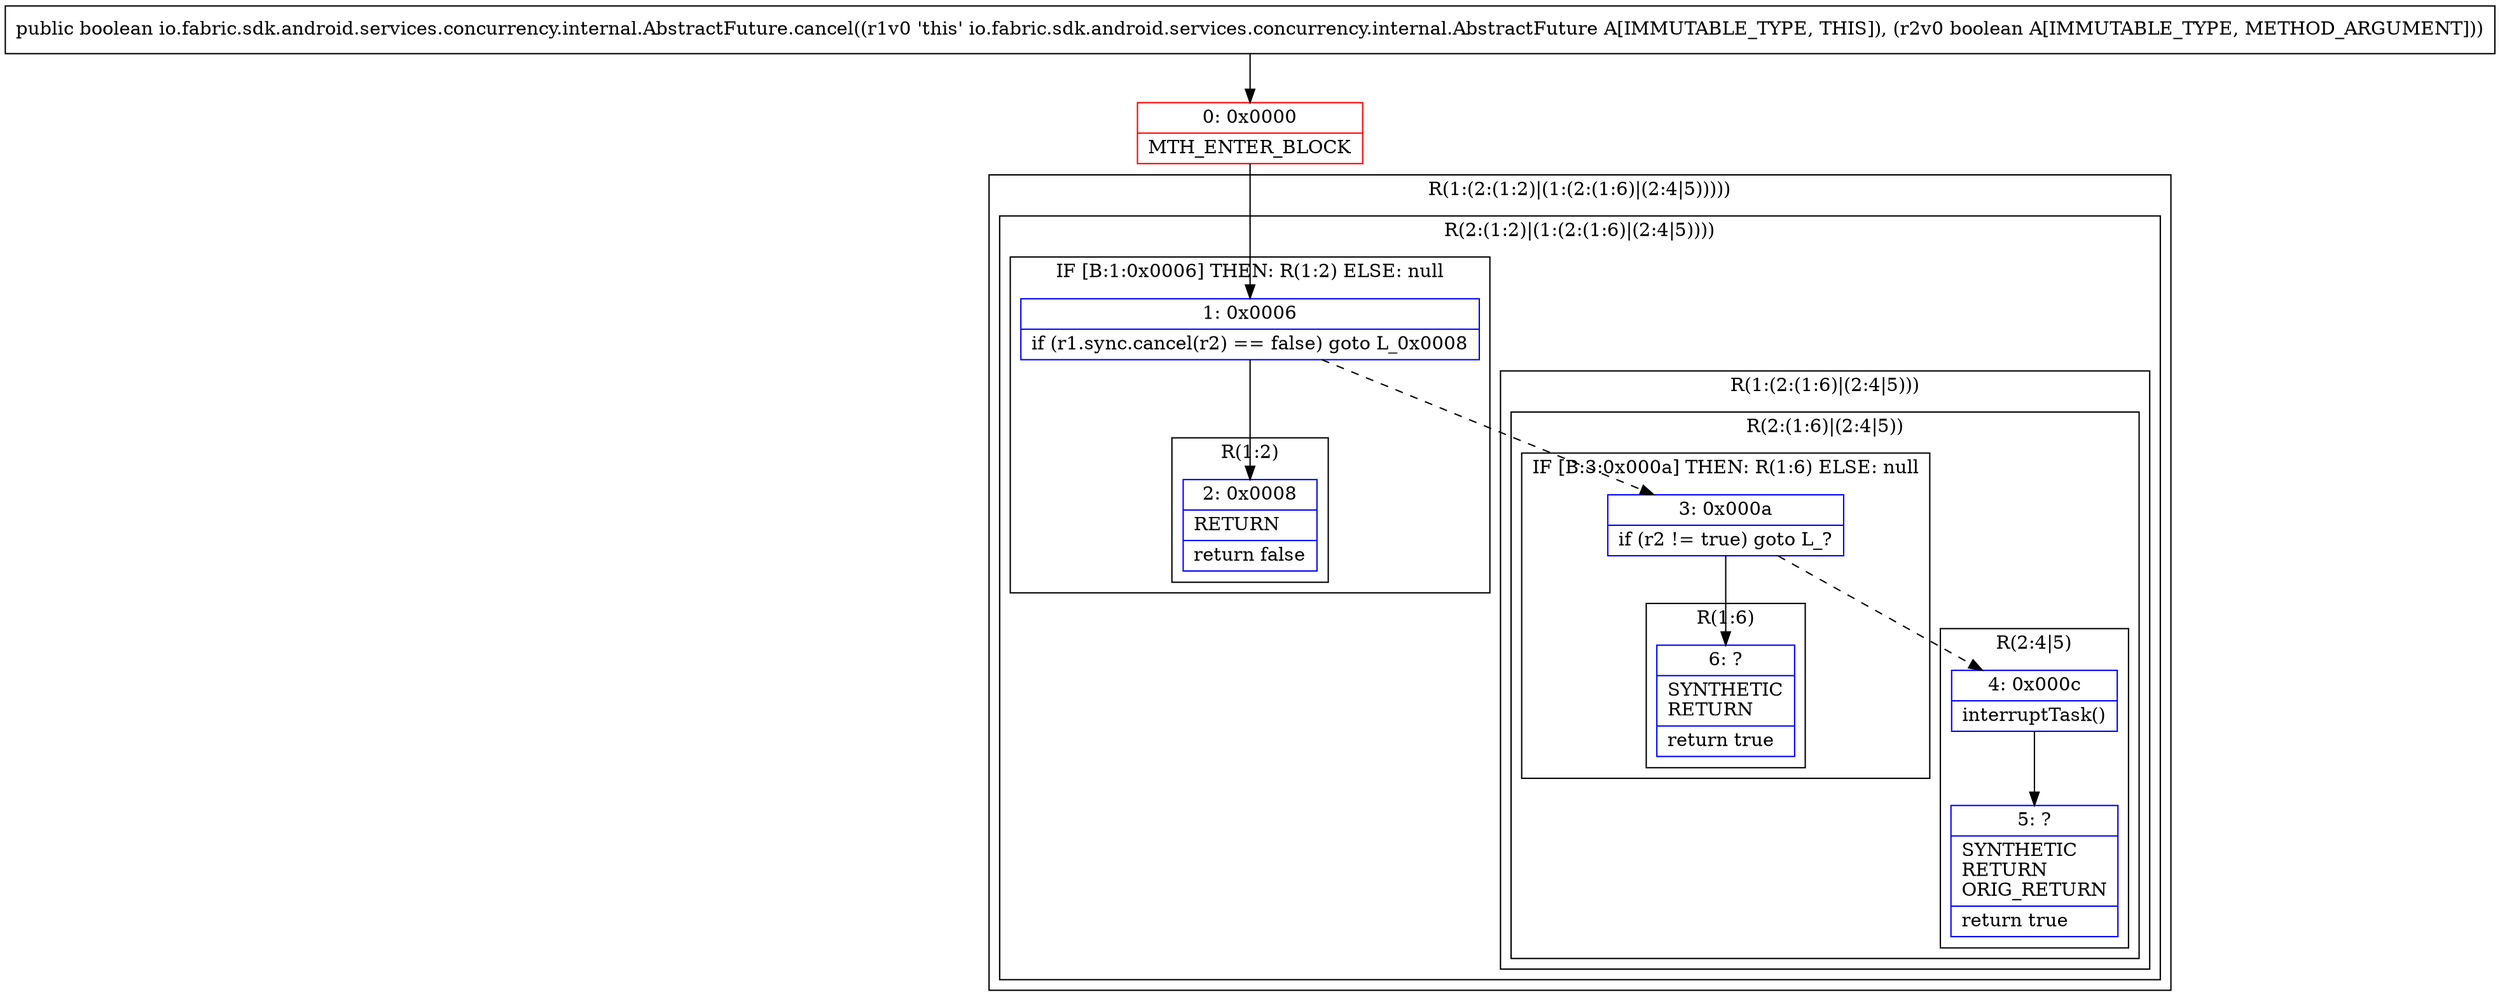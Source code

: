 digraph "CFG forio.fabric.sdk.android.services.concurrency.internal.AbstractFuture.cancel(Z)Z" {
subgraph cluster_Region_143583199 {
label = "R(1:(2:(1:2)|(1:(2:(1:6)|(2:4|5)))))";
node [shape=record,color=blue];
subgraph cluster_Region_402143090 {
label = "R(2:(1:2)|(1:(2:(1:6)|(2:4|5))))";
node [shape=record,color=blue];
subgraph cluster_IfRegion_836876491 {
label = "IF [B:1:0x0006] THEN: R(1:2) ELSE: null";
node [shape=record,color=blue];
Node_1 [shape=record,label="{1\:\ 0x0006|if (r1.sync.cancel(r2) == false) goto L_0x0008\l}"];
subgraph cluster_Region_1552044118 {
label = "R(1:2)";
node [shape=record,color=blue];
Node_2 [shape=record,label="{2\:\ 0x0008|RETURN\l|return false\l}"];
}
}
subgraph cluster_Region_592311302 {
label = "R(1:(2:(1:6)|(2:4|5)))";
node [shape=record,color=blue];
subgraph cluster_Region_1977095354 {
label = "R(2:(1:6)|(2:4|5))";
node [shape=record,color=blue];
subgraph cluster_IfRegion_1237568810 {
label = "IF [B:3:0x000a] THEN: R(1:6) ELSE: null";
node [shape=record,color=blue];
Node_3 [shape=record,label="{3\:\ 0x000a|if (r2 != true) goto L_?\l}"];
subgraph cluster_Region_126694564 {
label = "R(1:6)";
node [shape=record,color=blue];
Node_6 [shape=record,label="{6\:\ ?|SYNTHETIC\lRETURN\l|return true\l}"];
}
}
subgraph cluster_Region_1261178263 {
label = "R(2:4|5)";
node [shape=record,color=blue];
Node_4 [shape=record,label="{4\:\ 0x000c|interruptTask()\l}"];
Node_5 [shape=record,label="{5\:\ ?|SYNTHETIC\lRETURN\lORIG_RETURN\l|return true\l}"];
}
}
}
}
}
Node_0 [shape=record,color=red,label="{0\:\ 0x0000|MTH_ENTER_BLOCK\l}"];
MethodNode[shape=record,label="{public boolean io.fabric.sdk.android.services.concurrency.internal.AbstractFuture.cancel((r1v0 'this' io.fabric.sdk.android.services.concurrency.internal.AbstractFuture A[IMMUTABLE_TYPE, THIS]), (r2v0 boolean A[IMMUTABLE_TYPE, METHOD_ARGUMENT])) }"];
MethodNode -> Node_0;
Node_1 -> Node_2;
Node_1 -> Node_3[style=dashed];
Node_3 -> Node_4[style=dashed];
Node_3 -> Node_6;
Node_4 -> Node_5;
Node_0 -> Node_1;
}

